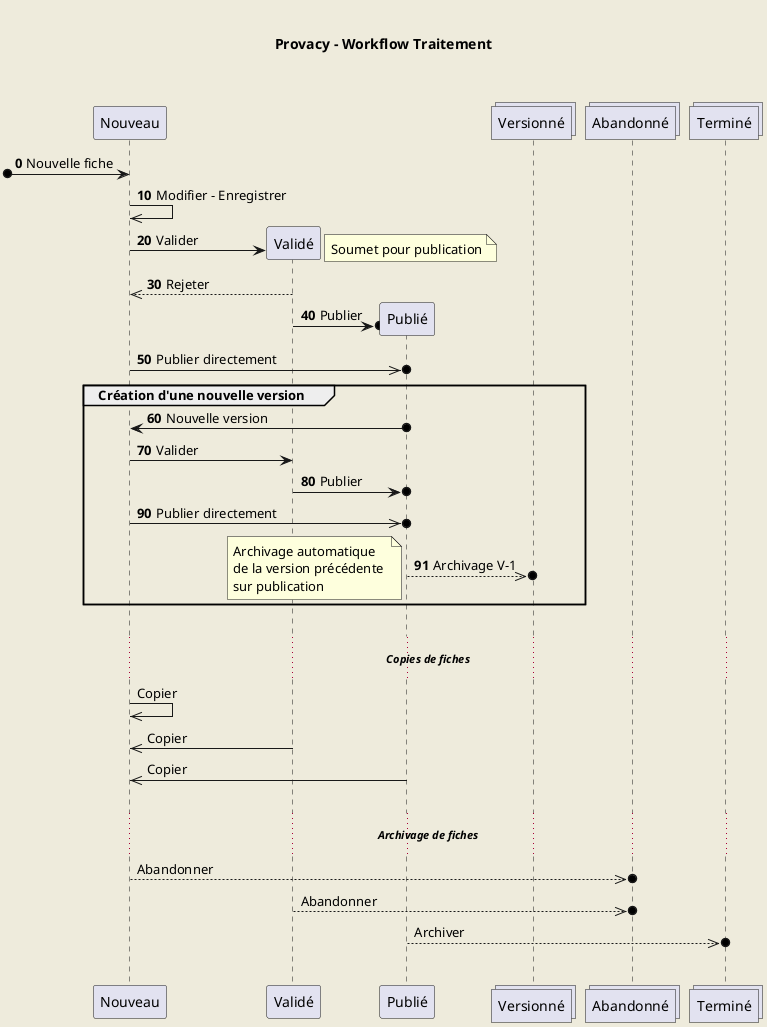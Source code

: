 uml-processing
@startuml
autonumber 0 10

skinparam backgroundColor #EEEBDC

Title \n**Provacy - Workflow Traitement**\n\n


participant CREATED as "Nouveau"

[o-> CREATED : Nouvelle fiche
CREATED ->> CREATED : Modifier - Enregistrer


create participant VALIDATED as "Validé"

CREATED -> VALIDATED : Valider
note right: Soumet pour publication
VALIDATED -->> CREATED : Rejeter


create participant FINISHED as "Publié"
VALIDATED ->o FINISHED : Publier
CREATED ->>o FINISHED : Publier directement

collections A_REPLACED as "Versionné"

group Création d'une nouvelle version
  FINISHED o-> CREATED : Nouvelle version
  CREATED -> VALIDATED : Valider
  VALIDATED ->o FINISHED : Publier
  autonumber stop
  autonumber resume 1
  CREATED ->>o FINISHED : Publier directement
  FINISHED -->>o A_REPLACED : Archivage V-1
  note left: Archivage automatique \nde la version précédente \nsur publication
end

autonumber stop

|||
... //**Copies de fiches**// ...
CREATED ->> CREATED : Copier
VALIDATED ->> CREATED : Copier
FINISHED ->> CREATED : Copier

|||
collections A_CANCELLED as "Abandonné"
collections A_FINAL as "Terminé"

... //**Archivage de fiches**// ...
CREATED -->>o A_CANCELLED: Abandonner
VALIDATED -->>o A_CANCELLED: Abandonner
FINISHED -->>o A_FINAL : Archiver

|||
@enduml
uml-processing
